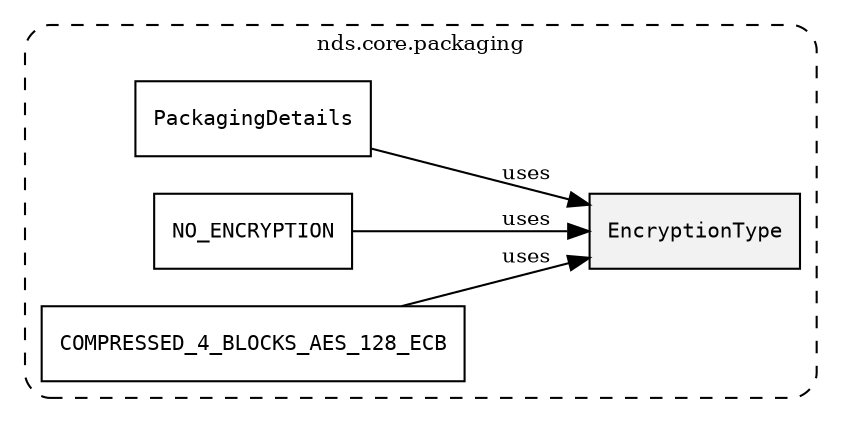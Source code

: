 /**
 * This dot file creates symbol collaboration diagram for EncryptionType.
 */
digraph ZSERIO
{
    node [shape=box, fontsize=10];
    rankdir="LR";
    fontsize=10;
    tooltip="EncryptionType collaboration diagram";

    subgraph "cluster_nds.core.packaging"
    {
        style="dashed, rounded";
        label="nds.core.packaging";
        tooltip="Package nds.core.packaging";
        href="../../../content/packages/nds.core.packaging.html#Package-nds-core-packaging";
        target="_parent";

        "EncryptionType" [style="filled", fillcolor="#0000000D", target="_parent", label=<<font face="monospace"><table align="center" border="0" cellspacing="0" cellpadding="0"><tr><td href="../../../content/packages/nds.core.packaging.html#Subtype-EncryptionType" title="Subtype defined in nds.core.packaging">EncryptionType</td></tr></table></font>>];
        "PackagingDetails" [target="_parent", label=<<font face="monospace"><table align="center" border="0" cellspacing="0" cellpadding="0"><tr><td href="../../../content/packages/nds.core.packaging.html#Structure-PackagingDetails" title="Structure defined in nds.core.packaging">PackagingDetails</td></tr></table></font>>];
        "NO_ENCRYPTION" [target="_parent", label=<<font face="monospace"><table align="center" border="0" cellspacing="0" cellpadding="0"><tr><td href="../../../content/packages/nds.core.packaging.html#Constant-NO_ENCRYPTION" title="Constant defined in nds.core.packaging">NO_ENCRYPTION</td></tr></table></font>>];
        "COMPRESSED_4_BLOCKS_AES_128_ECB" [target="_parent", label=<<font face="monospace"><table align="center" border="0" cellspacing="0" cellpadding="0"><tr><td href="../../../content/packages/nds.core.packaging.html#Constant-COMPRESSED_4_BLOCKS_AES_128_ECB" title="Constant defined in nds.core.packaging">COMPRESSED_4_BLOCKS_AES_128_ECB</td></tr></table></font>>];
    }

    "PackagingDetails" -> "EncryptionType" [label="uses", fontsize=10];
    "NO_ENCRYPTION" -> "EncryptionType" [label="uses", fontsize=10];
    "COMPRESSED_4_BLOCKS_AES_128_ECB" -> "EncryptionType" [label="uses", fontsize=10];
}

